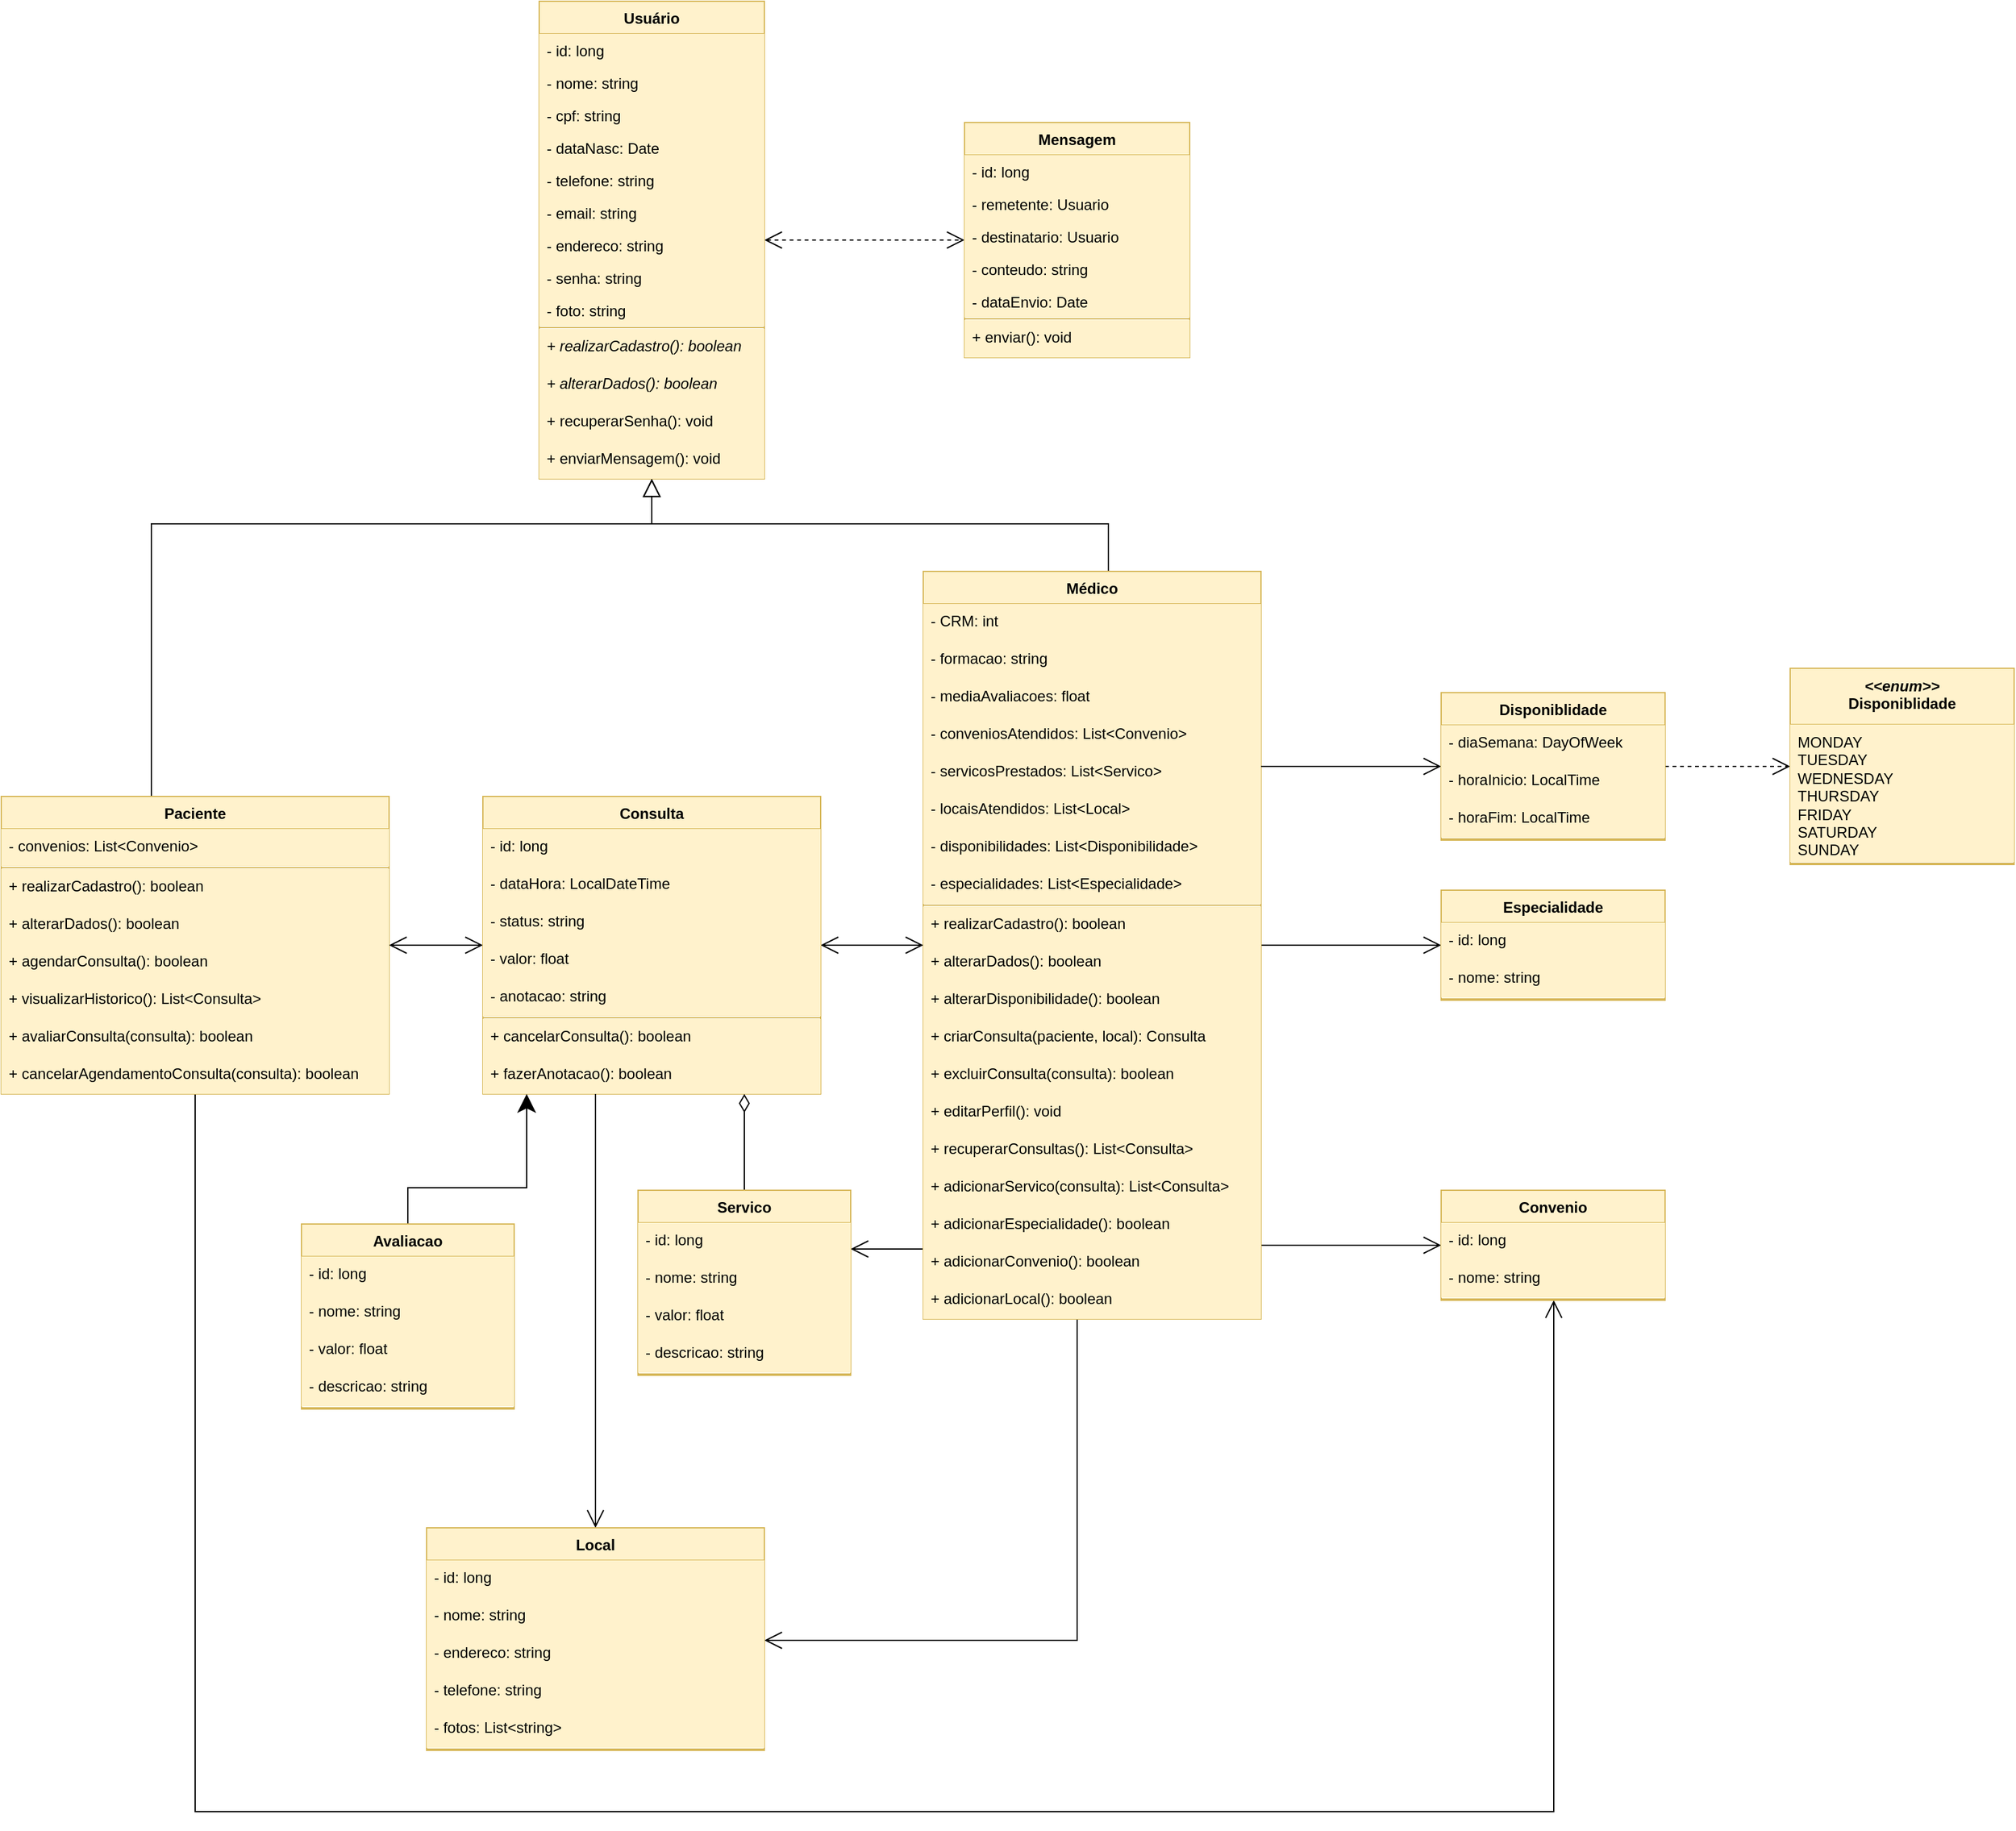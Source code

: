 <mxfile version="24.7.5">
  <diagram id="C5RBs43oDa-KdzZeNtuy" name="Page-1">
    <mxGraphModel dx="2542" dy="1029" grid="1" gridSize="10" guides="1" tooltips="1" connect="1" arrows="1" fold="1" page="1" pageScale="1" pageWidth="827" pageHeight="1169" math="0" shadow="0">
      <root>
        <mxCell id="WIyWlLk6GJQsqaUBKTNV-0" />
        <mxCell id="WIyWlLk6GJQsqaUBKTNV-1" parent="WIyWlLk6GJQsqaUBKTNV-0" />
        <mxCell id="KkK8MuhHhhQ5Xx8gjNi_-79" style="edgeStyle=orthogonalEdgeStyle;rounded=0;orthogonalLoop=1;jettySize=auto;html=1;dashed=1;endArrow=open;endFill=0;startArrow=open;startFill=0;endSize=12;startSize=12;" parent="WIyWlLk6GJQsqaUBKTNV-1" source="KkK8MuhHhhQ5Xx8gjNi_-40" target="KkK8MuhHhhQ5Xx8gjNi_-64" edge="1">
          <mxGeometry relative="1" as="geometry" />
        </mxCell>
        <mxCell id="KkK8MuhHhhQ5Xx8gjNi_-40" value="Usuário" style="swimlane;fontStyle=1;align=center;verticalAlign=top;childLayout=stackLayout;horizontal=1;startSize=26;horizontalStack=0;resizeParent=1;resizeParentMax=0;resizeLast=0;collapsible=1;marginBottom=0;whiteSpace=wrap;html=1;fillColor=#fff2cc;strokeColor=#d6b656;" parent="WIyWlLk6GJQsqaUBKTNV-1" vertex="1">
          <mxGeometry x="250" y="32" width="180" height="382" as="geometry" />
        </mxCell>
        <mxCell id="KkK8MuhHhhQ5Xx8gjNi_-55" value="- id: long" style="text;strokeColor=none;fillColor=#fff2cc;align=left;verticalAlign=top;spacingLeft=4;spacingRight=4;overflow=hidden;rotatable=0;points=[[0,0.5],[1,0.5]];portConstraint=eastwest;whiteSpace=wrap;html=1;" parent="KkK8MuhHhhQ5Xx8gjNi_-40" vertex="1">
          <mxGeometry y="26" width="180" height="26" as="geometry" />
        </mxCell>
        <mxCell id="KkK8MuhHhhQ5Xx8gjNi_-52" value="- nome: string" style="text;strokeColor=none;fillColor=#fff2cc;align=left;verticalAlign=top;spacingLeft=4;spacingRight=4;overflow=hidden;rotatable=0;points=[[0,0.5],[1,0.5]];portConstraint=eastwest;whiteSpace=wrap;html=1;" parent="KkK8MuhHhhQ5Xx8gjNi_-40" vertex="1">
          <mxGeometry y="52" width="180" height="26" as="geometry" />
        </mxCell>
        <mxCell id="KkK8MuhHhhQ5Xx8gjNi_-56" value="- cpf: string" style="text;strokeColor=none;fillColor=#fff2cc;align=left;verticalAlign=top;spacingLeft=4;spacingRight=4;overflow=hidden;rotatable=0;points=[[0,0.5],[1,0.5]];portConstraint=eastwest;whiteSpace=wrap;html=1;" parent="KkK8MuhHhhQ5Xx8gjNi_-40" vertex="1">
          <mxGeometry y="78" width="180" height="26" as="geometry" />
        </mxCell>
        <mxCell id="KkK8MuhHhhQ5Xx8gjNi_-57" value="- dataNasc: Date" style="text;strokeColor=none;fillColor=#fff2cc;align=left;verticalAlign=top;spacingLeft=4;spacingRight=4;overflow=hidden;rotatable=0;points=[[0,0.5],[1,0.5]];portConstraint=eastwest;whiteSpace=wrap;html=1;" parent="KkK8MuhHhhQ5Xx8gjNi_-40" vertex="1">
          <mxGeometry y="104" width="180" height="26" as="geometry" />
        </mxCell>
        <mxCell id="KkK8MuhHhhQ5Xx8gjNi_-53" value="- telefone: string" style="text;strokeColor=none;fillColor=#fff2cc;align=left;verticalAlign=top;spacingLeft=4;spacingRight=4;overflow=hidden;rotatable=0;points=[[0,0.5],[1,0.5]];portConstraint=eastwest;whiteSpace=wrap;html=1;" parent="KkK8MuhHhhQ5Xx8gjNi_-40" vertex="1">
          <mxGeometry y="130" width="180" height="26" as="geometry" />
        </mxCell>
        <mxCell id="KkK8MuhHhhQ5Xx8gjNi_-58" value="- email: string" style="text;strokeColor=none;fillColor=#fff2cc;align=left;verticalAlign=top;spacingLeft=4;spacingRight=4;overflow=hidden;rotatable=0;points=[[0,0.5],[1,0.5]];portConstraint=eastwest;whiteSpace=wrap;html=1;" parent="KkK8MuhHhhQ5Xx8gjNi_-40" vertex="1">
          <mxGeometry y="156" width="180" height="26" as="geometry" />
        </mxCell>
        <mxCell id="KkK8MuhHhhQ5Xx8gjNi_-59" value="- endereco: string" style="text;strokeColor=none;fillColor=#fff2cc;align=left;verticalAlign=top;spacingLeft=4;spacingRight=4;overflow=hidden;rotatable=0;points=[[0,0.5],[1,0.5]];portConstraint=eastwest;whiteSpace=wrap;html=1;" parent="KkK8MuhHhhQ5Xx8gjNi_-40" vertex="1">
          <mxGeometry y="182" width="180" height="26" as="geometry" />
        </mxCell>
        <mxCell id="KkK8MuhHhhQ5Xx8gjNi_-60" value="- senha: string" style="text;strokeColor=none;fillColor=#fff2cc;align=left;verticalAlign=top;spacingLeft=4;spacingRight=4;overflow=hidden;rotatable=0;points=[[0,0.5],[1,0.5]];portConstraint=eastwest;whiteSpace=wrap;html=1;" parent="KkK8MuhHhhQ5Xx8gjNi_-40" vertex="1">
          <mxGeometry y="208" width="180" height="26" as="geometry" />
        </mxCell>
        <mxCell id="KkK8MuhHhhQ5Xx8gjNi_-54" value="- foto: string" style="text;strokeColor=none;fillColor=#fff2cc;align=left;verticalAlign=top;spacingLeft=4;spacingRight=4;overflow=hidden;rotatable=0;points=[[0,0.5],[1,0.5]];portConstraint=eastwest;whiteSpace=wrap;html=1;" parent="KkK8MuhHhhQ5Xx8gjNi_-40" vertex="1">
          <mxGeometry y="234" width="180" height="26" as="geometry" />
        </mxCell>
        <mxCell id="KkK8MuhHhhQ5Xx8gjNi_-42" value="" style="line;strokeWidth=1;fillColor=#fff2cc;align=left;verticalAlign=middle;spacingTop=-1;spacingLeft=3;spacingRight=3;rotatable=0;labelPosition=right;points=[];portConstraint=eastwest;strokeColor=#d6b656;" parent="KkK8MuhHhhQ5Xx8gjNi_-40" vertex="1">
          <mxGeometry y="260" width="180" height="2" as="geometry" />
        </mxCell>
        <mxCell id="KkK8MuhHhhQ5Xx8gjNi_-43" value="&lt;i&gt;+ realizarCadastro(): boolean&lt;/i&gt;" style="text;strokeColor=none;fillColor=#fff2cc;align=left;verticalAlign=top;spacingLeft=4;spacingRight=4;overflow=hidden;rotatable=0;points=[[0,0.5],[1,0.5]];portConstraint=eastwest;whiteSpace=wrap;html=1;" parent="KkK8MuhHhhQ5Xx8gjNi_-40" vertex="1">
          <mxGeometry y="262" width="180" height="30" as="geometry" />
        </mxCell>
        <mxCell id="KkK8MuhHhhQ5Xx8gjNi_-61" value="+ alterarDados(): boolean" style="text;strokeColor=none;fillColor=#fff2cc;align=left;verticalAlign=top;spacingLeft=4;spacingRight=4;overflow=hidden;rotatable=0;points=[[0,0.5],[1,0.5]];portConstraint=eastwest;whiteSpace=wrap;html=1;fontStyle=2" parent="KkK8MuhHhhQ5Xx8gjNi_-40" vertex="1">
          <mxGeometry y="292" width="180" height="30" as="geometry" />
        </mxCell>
        <mxCell id="KkK8MuhHhhQ5Xx8gjNi_-62" value="+ recuperarSenha(): void" style="text;strokeColor=none;fillColor=#fff2cc;align=left;verticalAlign=top;spacingLeft=4;spacingRight=4;overflow=hidden;rotatable=0;points=[[0,0.5],[1,0.5]];portConstraint=eastwest;whiteSpace=wrap;html=1;" parent="KkK8MuhHhhQ5Xx8gjNi_-40" vertex="1">
          <mxGeometry y="322" width="180" height="30" as="geometry" />
        </mxCell>
        <mxCell id="KkK8MuhHhhQ5Xx8gjNi_-63" value="+ enviarMensagem(): void" style="text;strokeColor=none;fillColor=#fff2cc;align=left;verticalAlign=top;spacingLeft=4;spacingRight=4;overflow=hidden;rotatable=0;points=[[0,0.5],[1,0.5]];portConstraint=eastwest;whiteSpace=wrap;html=1;" parent="KkK8MuhHhhQ5Xx8gjNi_-40" vertex="1">
          <mxGeometry y="352" width="180" height="30" as="geometry" />
        </mxCell>
        <mxCell id="KkK8MuhHhhQ5Xx8gjNi_-64" value="Mensagem" style="swimlane;fontStyle=1;align=center;verticalAlign=top;childLayout=stackLayout;horizontal=1;startSize=26;horizontalStack=0;resizeParent=1;resizeParentMax=0;resizeLast=0;collapsible=1;marginBottom=0;whiteSpace=wrap;html=1;fillColor=#fff2cc;strokeColor=#d6b656;" parent="WIyWlLk6GJQsqaUBKTNV-1" vertex="1">
          <mxGeometry x="590" y="129" width="180" height="188" as="geometry" />
        </mxCell>
        <mxCell id="KkK8MuhHhhQ5Xx8gjNi_-65" value="- id: long" style="text;strokeColor=none;fillColor=#fff2cc;align=left;verticalAlign=top;spacingLeft=4;spacingRight=4;overflow=hidden;rotatable=0;points=[[0,0.5],[1,0.5]];portConstraint=eastwest;whiteSpace=wrap;html=1;" parent="KkK8MuhHhhQ5Xx8gjNi_-64" vertex="1">
          <mxGeometry y="26" width="180" height="26" as="geometry" />
        </mxCell>
        <mxCell id="KkK8MuhHhhQ5Xx8gjNi_-66" value="- remetente: Usuario" style="text;strokeColor=none;fillColor=#fff2cc;align=left;verticalAlign=top;spacingLeft=4;spacingRight=4;overflow=hidden;rotatable=0;points=[[0,0.5],[1,0.5]];portConstraint=eastwest;whiteSpace=wrap;html=1;" parent="KkK8MuhHhhQ5Xx8gjNi_-64" vertex="1">
          <mxGeometry y="52" width="180" height="26" as="geometry" />
        </mxCell>
        <mxCell id="KkK8MuhHhhQ5Xx8gjNi_-67" value="- destinatario: Usuario" style="text;strokeColor=none;fillColor=#fff2cc;align=left;verticalAlign=top;spacingLeft=4;spacingRight=4;overflow=hidden;rotatable=0;points=[[0,0.5],[1,0.5]];portConstraint=eastwest;whiteSpace=wrap;html=1;" parent="KkK8MuhHhhQ5Xx8gjNi_-64" vertex="1">
          <mxGeometry y="78" width="180" height="26" as="geometry" />
        </mxCell>
        <mxCell id="KkK8MuhHhhQ5Xx8gjNi_-68" value="- conteudo: string" style="text;strokeColor=none;fillColor=#fff2cc;align=left;verticalAlign=top;spacingLeft=4;spacingRight=4;overflow=hidden;rotatable=0;points=[[0,0.5],[1,0.5]];portConstraint=eastwest;whiteSpace=wrap;html=1;" parent="KkK8MuhHhhQ5Xx8gjNi_-64" vertex="1">
          <mxGeometry y="104" width="180" height="26" as="geometry" />
        </mxCell>
        <mxCell id="KkK8MuhHhhQ5Xx8gjNi_-69" value="- dataEnvio: Date" style="text;strokeColor=none;fillColor=#fff2cc;align=left;verticalAlign=top;spacingLeft=4;spacingRight=4;overflow=hidden;rotatable=0;points=[[0,0.5],[1,0.5]];portConstraint=eastwest;whiteSpace=wrap;html=1;" parent="KkK8MuhHhhQ5Xx8gjNi_-64" vertex="1">
          <mxGeometry y="130" width="180" height="26" as="geometry" />
        </mxCell>
        <mxCell id="KkK8MuhHhhQ5Xx8gjNi_-74" value="" style="line;strokeWidth=1;fillColor=#fff2cc;align=left;verticalAlign=middle;spacingTop=-1;spacingLeft=3;spacingRight=3;rotatable=0;labelPosition=right;points=[];portConstraint=eastwest;strokeColor=#d6b656;" parent="KkK8MuhHhhQ5Xx8gjNi_-64" vertex="1">
          <mxGeometry y="156" width="180" height="2" as="geometry" />
        </mxCell>
        <mxCell id="KkK8MuhHhhQ5Xx8gjNi_-78" value="+ enviar(): void" style="text;strokeColor=none;fillColor=#fff2cc;align=left;verticalAlign=top;spacingLeft=4;spacingRight=4;overflow=hidden;rotatable=0;points=[[0,0.5],[1,0.5]];portConstraint=eastwest;whiteSpace=wrap;html=1;" parent="KkK8MuhHhhQ5Xx8gjNi_-64" vertex="1">
          <mxGeometry y="158" width="180" height="30" as="geometry" />
        </mxCell>
        <mxCell id="KkK8MuhHhhQ5Xx8gjNi_-118" style="edgeStyle=orthogonalEdgeStyle;rounded=0;orthogonalLoop=1;jettySize=auto;html=1;endArrow=block;endFill=0;endSize=12;startSize=12;" parent="WIyWlLk6GJQsqaUBKTNV-1" source="KkK8MuhHhhQ5Xx8gjNi_-80" target="KkK8MuhHhhQ5Xx8gjNi_-40" edge="1">
          <mxGeometry relative="1" as="geometry">
            <Array as="points">
              <mxPoint x="705" y="450" />
              <mxPoint x="340" y="450" />
            </Array>
          </mxGeometry>
        </mxCell>
        <mxCell id="9CD70JKcliZ-psmkXSMz-24" style="edgeStyle=orthogonalEdgeStyle;rounded=0;orthogonalLoop=1;jettySize=auto;html=1;endArrow=open;endFill=0;endSize=12;startSize=12;" edge="1" parent="WIyWlLk6GJQsqaUBKTNV-1" source="KkK8MuhHhhQ5Xx8gjNi_-80" target="9CD70JKcliZ-psmkXSMz-11">
          <mxGeometry relative="1" as="geometry">
            <Array as="points">
              <mxPoint x="680" y="1343" />
            </Array>
          </mxGeometry>
        </mxCell>
        <mxCell id="9CD70JKcliZ-psmkXSMz-33" style="edgeStyle=orthogonalEdgeStyle;rounded=0;orthogonalLoop=1;jettySize=auto;html=1;endArrow=open;endFill=0;endSize=12;startSize=12;" edge="1" parent="WIyWlLk6GJQsqaUBKTNV-1" source="KkK8MuhHhhQ5Xx8gjNi_-80" target="9CD70JKcliZ-psmkXSMz-25">
          <mxGeometry relative="1" as="geometry">
            <Array as="points">
              <mxPoint x="520" y="1030" />
              <mxPoint x="520" y="1030" />
            </Array>
          </mxGeometry>
        </mxCell>
        <mxCell id="9CD70JKcliZ-psmkXSMz-64" style="edgeStyle=orthogonalEdgeStyle;rounded=0;orthogonalLoop=1;jettySize=auto;html=1;endArrow=open;endFill=0;endSize=12;startSize=12;" edge="1" parent="WIyWlLk6GJQsqaUBKTNV-1" source="KkK8MuhHhhQ5Xx8gjNi_-80" target="9CD70JKcliZ-psmkXSMz-59">
          <mxGeometry relative="1" as="geometry" />
        </mxCell>
        <mxCell id="9CD70JKcliZ-psmkXSMz-70" style="edgeStyle=orthogonalEdgeStyle;rounded=0;orthogonalLoop=1;jettySize=auto;html=1;endArrow=open;endFill=0;endSize=12;startSize=12;" edge="1" parent="WIyWlLk6GJQsqaUBKTNV-1" source="KkK8MuhHhhQ5Xx8gjNi_-80" target="9CD70JKcliZ-psmkXSMz-65">
          <mxGeometry relative="1" as="geometry">
            <Array as="points">
              <mxPoint x="860" y="1027" />
              <mxPoint x="860" y="1027" />
            </Array>
          </mxGeometry>
        </mxCell>
        <mxCell id="KkK8MuhHhhQ5Xx8gjNi_-80" value="Médico" style="swimlane;fontStyle=1;align=center;verticalAlign=top;childLayout=stackLayout;horizontal=1;startSize=26;horizontalStack=0;resizeParent=1;resizeParentMax=0;resizeLast=0;collapsible=1;marginBottom=0;whiteSpace=wrap;html=1;fillColor=#fff2cc;strokeColor=#d6b656;" parent="WIyWlLk6GJQsqaUBKTNV-1" vertex="1">
          <mxGeometry x="557" y="488" width="270" height="598" as="geometry" />
        </mxCell>
        <mxCell id="KkK8MuhHhhQ5Xx8gjNi_-81" value="- CRM&lt;span style=&quot;background-color: initial;&quot;&gt;: int&lt;/span&gt;" style="text;strokeColor=none;fillColor=#fff2cc;align=left;verticalAlign=top;spacingLeft=4;spacingRight=4;overflow=hidden;rotatable=0;points=[[0,0.5],[1,0.5]];portConstraint=eastwest;whiteSpace=wrap;html=1;" parent="KkK8MuhHhhQ5Xx8gjNi_-80" vertex="1">
          <mxGeometry y="26" width="270" height="30" as="geometry" />
        </mxCell>
        <mxCell id="KkK8MuhHhhQ5Xx8gjNi_-82" value="- formacao: string" style="text;strokeColor=none;fillColor=#fff2cc;align=left;verticalAlign=top;spacingLeft=4;spacingRight=4;overflow=hidden;rotatable=0;points=[[0,0.5],[1,0.5]];portConstraint=eastwest;whiteSpace=wrap;html=1;" parent="KkK8MuhHhhQ5Xx8gjNi_-80" vertex="1">
          <mxGeometry y="56" width="270" height="30" as="geometry" />
        </mxCell>
        <mxCell id="KkK8MuhHhhQ5Xx8gjNi_-83" value="- mediaAvaliacoes: float" style="text;strokeColor=none;fillColor=#fff2cc;align=left;verticalAlign=top;spacingLeft=4;spacingRight=4;overflow=hidden;rotatable=0;points=[[0,0.5],[1,0.5]];portConstraint=eastwest;whiteSpace=wrap;html=1;" parent="KkK8MuhHhhQ5Xx8gjNi_-80" vertex="1">
          <mxGeometry y="86" width="270" height="30" as="geometry" />
        </mxCell>
        <mxCell id="9CD70JKcliZ-psmkXSMz-34" value="- conveniosAtendidos: List&amp;lt;Convenio&amp;gt;" style="text;strokeColor=none;fillColor=#fff2cc;align=left;verticalAlign=top;spacingLeft=4;spacingRight=4;overflow=hidden;rotatable=0;points=[[0,0.5],[1,0.5]];portConstraint=eastwest;whiteSpace=wrap;html=1;" vertex="1" parent="KkK8MuhHhhQ5Xx8gjNi_-80">
          <mxGeometry y="116" width="270" height="30" as="geometry" />
        </mxCell>
        <mxCell id="9CD70JKcliZ-psmkXSMz-35" value="- servicosPrestados: List&amp;lt;Servico&amp;gt;" style="text;strokeColor=none;fillColor=#fff2cc;align=left;verticalAlign=top;spacingLeft=4;spacingRight=4;overflow=hidden;rotatable=0;points=[[0,0.5],[1,0.5]];portConstraint=eastwest;whiteSpace=wrap;html=1;" vertex="1" parent="KkK8MuhHhhQ5Xx8gjNi_-80">
          <mxGeometry y="146" width="270" height="30" as="geometry" />
        </mxCell>
        <mxCell id="9CD70JKcliZ-psmkXSMz-36" value="- locaisAtendidos: List&amp;lt;Local&amp;gt;" style="text;strokeColor=none;fillColor=#fff2cc;align=left;verticalAlign=top;spacingLeft=4;spacingRight=4;overflow=hidden;rotatable=0;points=[[0,0.5],[1,0.5]];portConstraint=eastwest;whiteSpace=wrap;html=1;" vertex="1" parent="KkK8MuhHhhQ5Xx8gjNi_-80">
          <mxGeometry y="176" width="270" height="30" as="geometry" />
        </mxCell>
        <mxCell id="9CD70JKcliZ-psmkXSMz-37" value="- disponibilidades: List&amp;lt;Disponibilidade&amp;gt;" style="text;strokeColor=none;fillColor=#fff2cc;align=left;verticalAlign=top;spacingLeft=4;spacingRight=4;overflow=hidden;rotatable=0;points=[[0,0.5],[1,0.5]];portConstraint=eastwest;whiteSpace=wrap;html=1;" vertex="1" parent="KkK8MuhHhhQ5Xx8gjNi_-80">
          <mxGeometry y="206" width="270" height="30" as="geometry" />
        </mxCell>
        <mxCell id="9CD70JKcliZ-psmkXSMz-82" value="- especialidades: List&amp;lt;Especialidade&amp;gt;" style="text;strokeColor=none;fillColor=#fff2cc;align=left;verticalAlign=top;spacingLeft=4;spacingRight=4;overflow=hidden;rotatable=0;points=[[0,0.5],[1,0.5]];portConstraint=eastwest;whiteSpace=wrap;html=1;" vertex="1" parent="KkK8MuhHhhQ5Xx8gjNi_-80">
          <mxGeometry y="236" width="270" height="30" as="geometry" />
        </mxCell>
        <mxCell id="KkK8MuhHhhQ5Xx8gjNi_-90" value="" style="line;strokeWidth=1;fillColor=#fff2cc;align=left;verticalAlign=middle;spacingTop=-1;spacingLeft=3;spacingRight=3;rotatable=0;labelPosition=right;points=[];portConstraint=eastwest;strokeColor=#d6b656;" parent="KkK8MuhHhhQ5Xx8gjNi_-80" vertex="1">
          <mxGeometry y="266" width="270" height="2" as="geometry" />
        </mxCell>
        <mxCell id="KkK8MuhHhhQ5Xx8gjNi_-91" value="+ realizarCadastro(): boolean" style="text;strokeColor=none;fillColor=#fff2cc;align=left;verticalAlign=top;spacingLeft=4;spacingRight=4;overflow=hidden;rotatable=0;points=[[0,0.5],[1,0.5]];portConstraint=eastwest;whiteSpace=wrap;html=1;" parent="KkK8MuhHhhQ5Xx8gjNi_-80" vertex="1">
          <mxGeometry y="268" width="270" height="30" as="geometry" />
        </mxCell>
        <mxCell id="KkK8MuhHhhQ5Xx8gjNi_-92" value="&lt;span style=&quot;font-style: normal;&quot;&gt;+ alterarDados(): boolean&lt;/span&gt;" style="text;strokeColor=none;fillColor=#fff2cc;align=left;verticalAlign=top;spacingLeft=4;spacingRight=4;overflow=hidden;rotatable=0;points=[[0,0.5],[1,0.5]];portConstraint=eastwest;whiteSpace=wrap;html=1;fontStyle=2" parent="KkK8MuhHhhQ5Xx8gjNi_-80" vertex="1">
          <mxGeometry y="298" width="270" height="30" as="geometry" />
        </mxCell>
        <mxCell id="KkK8MuhHhhQ5Xx8gjNi_-93" value="+ alterarDisponibilidade(): boolean" style="text;strokeColor=none;fillColor=#fff2cc;align=left;verticalAlign=top;spacingLeft=4;spacingRight=4;overflow=hidden;rotatable=0;points=[[0,0.5],[1,0.5]];portConstraint=eastwest;whiteSpace=wrap;html=1;" parent="KkK8MuhHhhQ5Xx8gjNi_-80" vertex="1">
          <mxGeometry y="328" width="270" height="30" as="geometry" />
        </mxCell>
        <mxCell id="KkK8MuhHhhQ5Xx8gjNi_-95" value="+ criarConsulta(paciente, local): Consulta" style="text;strokeColor=none;fillColor=#fff2cc;align=left;verticalAlign=top;spacingLeft=4;spacingRight=4;overflow=hidden;rotatable=0;points=[[0,0.5],[1,0.5]];portConstraint=eastwest;whiteSpace=wrap;html=1;" parent="KkK8MuhHhhQ5Xx8gjNi_-80" vertex="1">
          <mxGeometry y="358" width="270" height="30" as="geometry" />
        </mxCell>
        <mxCell id="KkK8MuhHhhQ5Xx8gjNi_-96" value="+ excluirConsulta(consulta): boolean" style="text;strokeColor=none;fillColor=#fff2cc;align=left;verticalAlign=top;spacingLeft=4;spacingRight=4;overflow=hidden;rotatable=0;points=[[0,0.5],[1,0.5]];portConstraint=eastwest;whiteSpace=wrap;html=1;" parent="KkK8MuhHhhQ5Xx8gjNi_-80" vertex="1">
          <mxGeometry y="388" width="270" height="30" as="geometry" />
        </mxCell>
        <mxCell id="KkK8MuhHhhQ5Xx8gjNi_-94" value="+ editarPerfil(): void" style="text;strokeColor=none;fillColor=#fff2cc;align=left;verticalAlign=top;spacingLeft=4;spacingRight=4;overflow=hidden;rotatable=0;points=[[0,0.5],[1,0.5]];portConstraint=eastwest;whiteSpace=wrap;html=1;" parent="KkK8MuhHhhQ5Xx8gjNi_-80" vertex="1">
          <mxGeometry y="418" width="270" height="30" as="geometry" />
        </mxCell>
        <mxCell id="KkK8MuhHhhQ5Xx8gjNi_-97" value="+ recuperarConsultas(): List&amp;lt;Consulta&amp;gt;" style="text;strokeColor=none;fillColor=#fff2cc;align=left;verticalAlign=top;spacingLeft=4;spacingRight=4;overflow=hidden;rotatable=0;points=[[0,0.5],[1,0.5]];portConstraint=eastwest;whiteSpace=wrap;html=1;" parent="KkK8MuhHhhQ5Xx8gjNi_-80" vertex="1">
          <mxGeometry y="448" width="270" height="30" as="geometry" />
        </mxCell>
        <mxCell id="KkK8MuhHhhQ5Xx8gjNi_-98" value="+ adicionarServico(consulta): List&amp;lt;Consulta&amp;gt;" style="text;strokeColor=none;fillColor=#fff2cc;align=left;verticalAlign=top;spacingLeft=4;spacingRight=4;overflow=hidden;rotatable=0;points=[[0,0.5],[1,0.5]];portConstraint=eastwest;whiteSpace=wrap;html=1;" parent="KkK8MuhHhhQ5Xx8gjNi_-80" vertex="1">
          <mxGeometry y="478" width="270" height="30" as="geometry" />
        </mxCell>
        <mxCell id="KkK8MuhHhhQ5Xx8gjNi_-99" value="+ adicionarEspecialidade(): boolean" style="text;strokeColor=none;fillColor=#fff2cc;align=left;verticalAlign=top;spacingLeft=4;spacingRight=4;overflow=hidden;rotatable=0;points=[[0,0.5],[1,0.5]];portConstraint=eastwest;whiteSpace=wrap;html=1;" parent="KkK8MuhHhhQ5Xx8gjNi_-80" vertex="1">
          <mxGeometry y="508" width="270" height="30" as="geometry" />
        </mxCell>
        <mxCell id="KkK8MuhHhhQ5Xx8gjNi_-100" value="+ adicionarConvenio(): boolean" style="text;strokeColor=none;fillColor=#fff2cc;align=left;verticalAlign=top;spacingLeft=4;spacingRight=4;overflow=hidden;rotatable=0;points=[[0,0.5],[1,0.5]];portConstraint=eastwest;whiteSpace=wrap;html=1;" parent="KkK8MuhHhhQ5Xx8gjNi_-80" vertex="1">
          <mxGeometry y="538" width="270" height="30" as="geometry" />
        </mxCell>
        <mxCell id="KkK8MuhHhhQ5Xx8gjNi_-101" value="+ adicionarLocal(): boolean" style="text;strokeColor=none;fillColor=#fff2cc;align=left;verticalAlign=top;spacingLeft=4;spacingRight=4;overflow=hidden;rotatable=0;points=[[0,0.5],[1,0.5]];portConstraint=eastwest;whiteSpace=wrap;html=1;" parent="KkK8MuhHhhQ5Xx8gjNi_-80" vertex="1">
          <mxGeometry y="568" width="270" height="30" as="geometry" />
        </mxCell>
        <mxCell id="KkK8MuhHhhQ5Xx8gjNi_-138" style="edgeStyle=orthogonalEdgeStyle;rounded=0;orthogonalLoop=1;jettySize=auto;html=1;endArrow=block;endFill=0;endSize=12;startSize=12;" parent="WIyWlLk6GJQsqaUBKTNV-1" source="KkK8MuhHhhQ5Xx8gjNi_-119" target="KkK8MuhHhhQ5Xx8gjNi_-40" edge="1">
          <mxGeometry relative="1" as="geometry">
            <Array as="points">
              <mxPoint x="-60" y="450" />
              <mxPoint x="340" y="450" />
            </Array>
          </mxGeometry>
        </mxCell>
        <mxCell id="9CD70JKcliZ-psmkXSMz-71" style="edgeStyle=orthogonalEdgeStyle;rounded=0;orthogonalLoop=1;jettySize=auto;html=1;endArrow=open;endFill=0;endSize=12;startSize=12;" edge="1" parent="WIyWlLk6GJQsqaUBKTNV-1" source="KkK8MuhHhhQ5Xx8gjNi_-119" target="9CD70JKcliZ-psmkXSMz-65">
          <mxGeometry relative="1" as="geometry">
            <Array as="points">
              <mxPoint x="-25" y="1480" />
              <mxPoint x="1061" y="1480" />
            </Array>
          </mxGeometry>
        </mxCell>
        <mxCell id="KkK8MuhHhhQ5Xx8gjNi_-119" value="Paciente" style="swimlane;fontStyle=1;align=center;verticalAlign=top;childLayout=stackLayout;horizontal=1;startSize=26;horizontalStack=0;resizeParent=1;resizeParentMax=0;resizeLast=0;collapsible=1;marginBottom=0;whiteSpace=wrap;html=1;fillColor=#fff2cc;strokeColor=#d6b656;" parent="WIyWlLk6GJQsqaUBKTNV-1" vertex="1">
          <mxGeometry x="-180" y="668" width="310" height="238" as="geometry" />
        </mxCell>
        <mxCell id="9CD70JKcliZ-psmkXSMz-73" value="- convenios: List&amp;lt;Convenio&amp;gt;" style="text;strokeColor=none;fillColor=#fff2cc;align=left;verticalAlign=top;spacingLeft=4;spacingRight=4;overflow=hidden;rotatable=0;points=[[0,0.5],[1,0.5]];portConstraint=eastwest;whiteSpace=wrap;html=1;" vertex="1" parent="KkK8MuhHhhQ5Xx8gjNi_-119">
          <mxGeometry y="26" width="310" height="30" as="geometry" />
        </mxCell>
        <mxCell id="9CD70JKcliZ-psmkXSMz-72" value="" style="line;strokeWidth=1;fillColor=#fff2cc;align=left;verticalAlign=middle;spacingTop=-1;spacingLeft=3;spacingRight=3;rotatable=0;labelPosition=right;points=[];portConstraint=eastwest;strokeColor=#d6b656;" vertex="1" parent="KkK8MuhHhhQ5Xx8gjNi_-119">
          <mxGeometry y="56" width="310" height="2" as="geometry" />
        </mxCell>
        <mxCell id="KkK8MuhHhhQ5Xx8gjNi_-124" value="+ realizarCadastro(): boolean" style="text;strokeColor=none;fillColor=#fff2cc;align=left;verticalAlign=top;spacingLeft=4;spacingRight=4;overflow=hidden;rotatable=0;points=[[0,0.5],[1,0.5]];portConstraint=eastwest;whiteSpace=wrap;html=1;" parent="KkK8MuhHhhQ5Xx8gjNi_-119" vertex="1">
          <mxGeometry y="58" width="310" height="30" as="geometry" />
        </mxCell>
        <mxCell id="KkK8MuhHhhQ5Xx8gjNi_-125" value="&lt;span style=&quot;font-style: normal;&quot;&gt;+ alterarDados(): boolean&lt;/span&gt;" style="text;strokeColor=none;fillColor=#fff2cc;align=left;verticalAlign=top;spacingLeft=4;spacingRight=4;overflow=hidden;rotatable=0;points=[[0,0.5],[1,0.5]];portConstraint=eastwest;whiteSpace=wrap;html=1;fontStyle=2" parent="KkK8MuhHhhQ5Xx8gjNi_-119" vertex="1">
          <mxGeometry y="88" width="310" height="30" as="geometry" />
        </mxCell>
        <mxCell id="KkK8MuhHhhQ5Xx8gjNi_-134" value="+ agendarConsulta(): boolean" style="text;strokeColor=none;fillColor=#fff2cc;align=left;verticalAlign=top;spacingLeft=4;spacingRight=4;overflow=hidden;rotatable=0;points=[[0,0.5],[1,0.5]];portConstraint=eastwest;whiteSpace=wrap;html=1;" parent="KkK8MuhHhhQ5Xx8gjNi_-119" vertex="1">
          <mxGeometry y="118" width="310" height="30" as="geometry" />
        </mxCell>
        <mxCell id="KkK8MuhHhhQ5Xx8gjNi_-135" value="+ visualizarHistorico(): List&amp;lt;Consulta&amp;gt;" style="text;strokeColor=none;fillColor=#fff2cc;align=left;verticalAlign=top;spacingLeft=4;spacingRight=4;overflow=hidden;rotatable=0;points=[[0,0.5],[1,0.5]];portConstraint=eastwest;whiteSpace=wrap;html=1;" parent="KkK8MuhHhhQ5Xx8gjNi_-119" vertex="1">
          <mxGeometry y="148" width="310" height="30" as="geometry" />
        </mxCell>
        <mxCell id="KkK8MuhHhhQ5Xx8gjNi_-136" value="+ avaliarConsulta(consulta): boolean" style="text;strokeColor=none;fillColor=#fff2cc;align=left;verticalAlign=top;spacingLeft=4;spacingRight=4;overflow=hidden;rotatable=0;points=[[0,0.5],[1,0.5]];portConstraint=eastwest;whiteSpace=wrap;html=1;" parent="KkK8MuhHhhQ5Xx8gjNi_-119" vertex="1">
          <mxGeometry y="178" width="310" height="30" as="geometry" />
        </mxCell>
        <mxCell id="KkK8MuhHhhQ5Xx8gjNi_-137" value="+ cancelarAgendamentoConsulta(consulta): boolean" style="text;strokeColor=none;fillColor=#fff2cc;align=left;verticalAlign=top;spacingLeft=4;spacingRight=4;overflow=hidden;rotatable=0;points=[[0,0.5],[1,0.5]];portConstraint=eastwest;whiteSpace=wrap;html=1;" parent="KkK8MuhHhhQ5Xx8gjNi_-119" vertex="1">
          <mxGeometry y="208" width="310" height="30" as="geometry" />
        </mxCell>
        <mxCell id="9CD70JKcliZ-psmkXSMz-9" style="edgeStyle=orthogonalEdgeStyle;rounded=0;orthogonalLoop=1;jettySize=auto;html=1;startArrow=open;startFill=0;endArrow=open;endFill=0;endSize=12;startSize=12;" edge="1" parent="WIyWlLk6GJQsqaUBKTNV-1" source="KkK8MuhHhhQ5Xx8gjNi_-139" target="KkK8MuhHhhQ5Xx8gjNi_-119">
          <mxGeometry relative="1" as="geometry" />
        </mxCell>
        <mxCell id="9CD70JKcliZ-psmkXSMz-10" style="edgeStyle=orthogonalEdgeStyle;rounded=0;orthogonalLoop=1;jettySize=auto;html=1;startArrow=open;startFill=0;endArrow=open;endFill=0;endSize=12;startSize=12;" edge="1" parent="WIyWlLk6GJQsqaUBKTNV-1" source="KkK8MuhHhhQ5Xx8gjNi_-139" target="KkK8MuhHhhQ5Xx8gjNi_-80">
          <mxGeometry relative="1" as="geometry" />
        </mxCell>
        <mxCell id="KkK8MuhHhhQ5Xx8gjNi_-139" value="Consulta" style="swimlane;fontStyle=1;align=center;verticalAlign=top;childLayout=stackLayout;horizontal=1;startSize=26;horizontalStack=0;resizeParent=1;resizeParentMax=0;resizeLast=0;collapsible=1;marginBottom=0;whiteSpace=wrap;html=1;fillColor=#fff2cc;strokeColor=#d6b656;" parent="WIyWlLk6GJQsqaUBKTNV-1" vertex="1">
          <mxGeometry x="205" y="668" width="270" height="238" as="geometry" />
        </mxCell>
        <mxCell id="KkK8MuhHhhQ5Xx8gjNi_-140" value="- id: long" style="text;strokeColor=none;fillColor=#fff2cc;align=left;verticalAlign=top;spacingLeft=4;spacingRight=4;overflow=hidden;rotatable=0;points=[[0,0.5],[1,0.5]];portConstraint=eastwest;whiteSpace=wrap;html=1;" parent="KkK8MuhHhhQ5Xx8gjNi_-139" vertex="1">
          <mxGeometry y="26" width="270" height="30" as="geometry" />
        </mxCell>
        <mxCell id="KkK8MuhHhhQ5Xx8gjNi_-141" value="- dataHora: LocalDateTime" style="text;strokeColor=none;fillColor=#fff2cc;align=left;verticalAlign=top;spacingLeft=4;spacingRight=4;overflow=hidden;rotatable=0;points=[[0,0.5],[1,0.5]];portConstraint=eastwest;whiteSpace=wrap;html=1;" parent="KkK8MuhHhhQ5Xx8gjNi_-139" vertex="1">
          <mxGeometry y="56" width="270" height="30" as="geometry" />
        </mxCell>
        <mxCell id="9CD70JKcliZ-psmkXSMz-1" value="- status: string" style="text;strokeColor=none;fillColor=#fff2cc;align=left;verticalAlign=top;spacingLeft=4;spacingRight=4;overflow=hidden;rotatable=0;points=[[0,0.5],[1,0.5]];portConstraint=eastwest;whiteSpace=wrap;html=1;" vertex="1" parent="KkK8MuhHhhQ5Xx8gjNi_-139">
          <mxGeometry y="86" width="270" height="30" as="geometry" />
        </mxCell>
        <mxCell id="9CD70JKcliZ-psmkXSMz-3" value="- valor: float" style="text;strokeColor=none;fillColor=#fff2cc;align=left;verticalAlign=top;spacingLeft=4;spacingRight=4;overflow=hidden;rotatable=0;points=[[0,0.5],[1,0.5]];portConstraint=eastwest;whiteSpace=wrap;html=1;" vertex="1" parent="KkK8MuhHhhQ5Xx8gjNi_-139">
          <mxGeometry y="116" width="270" height="30" as="geometry" />
        </mxCell>
        <mxCell id="9CD70JKcliZ-psmkXSMz-22" value="- anotacao: string" style="text;strokeColor=none;fillColor=#fff2cc;align=left;verticalAlign=top;spacingLeft=4;spacingRight=4;overflow=hidden;rotatable=0;points=[[0,0.5],[1,0.5]];portConstraint=eastwest;whiteSpace=wrap;html=1;" vertex="1" parent="KkK8MuhHhhQ5Xx8gjNi_-139">
          <mxGeometry y="146" width="270" height="30" as="geometry" />
        </mxCell>
        <mxCell id="KkK8MuhHhhQ5Xx8gjNi_-143" value="" style="line;strokeWidth=1;fillColor=#fff2cc;align=left;verticalAlign=middle;spacingTop=-1;spacingLeft=3;spacingRight=3;rotatable=0;labelPosition=right;points=[];portConstraint=eastwest;strokeColor=#d6b656;" parent="KkK8MuhHhhQ5Xx8gjNi_-139" vertex="1">
          <mxGeometry y="176" width="270" height="2" as="geometry" />
        </mxCell>
        <mxCell id="KkK8MuhHhhQ5Xx8gjNi_-154" value="+ cancelarConsulta(): boolean" style="text;strokeColor=none;fillColor=#fff2cc;align=left;verticalAlign=top;spacingLeft=4;spacingRight=4;overflow=hidden;rotatable=0;points=[[0,0.5],[1,0.5]];portConstraint=eastwest;whiteSpace=wrap;html=1;" parent="KkK8MuhHhhQ5Xx8gjNi_-139" vertex="1">
          <mxGeometry y="178" width="270" height="30" as="geometry" />
        </mxCell>
        <mxCell id="9CD70JKcliZ-psmkXSMz-8" value="+ fazerAnotacao(): boolean" style="text;strokeColor=none;fillColor=#fff2cc;align=left;verticalAlign=top;spacingLeft=4;spacingRight=4;overflow=hidden;rotatable=0;points=[[0,0.5],[1,0.5]];portConstraint=eastwest;whiteSpace=wrap;html=1;" vertex="1" parent="KkK8MuhHhhQ5Xx8gjNi_-139">
          <mxGeometry y="208" width="270" height="30" as="geometry" />
        </mxCell>
        <mxCell id="9CD70JKcliZ-psmkXSMz-23" style="edgeStyle=orthogonalEdgeStyle;rounded=0;orthogonalLoop=1;jettySize=auto;html=1;endArrow=none;endFill=0;startArrow=open;startFill=0;endSize=12;startSize=12;" edge="1" parent="WIyWlLk6GJQsqaUBKTNV-1" source="9CD70JKcliZ-psmkXSMz-11" target="KkK8MuhHhhQ5Xx8gjNi_-139">
          <mxGeometry relative="1" as="geometry">
            <Array as="points">
              <mxPoint x="295" y="1010" />
              <mxPoint x="295" y="1010" />
            </Array>
          </mxGeometry>
        </mxCell>
        <mxCell id="9CD70JKcliZ-psmkXSMz-11" value="Local" style="swimlane;fontStyle=1;align=center;verticalAlign=top;childLayout=stackLayout;horizontal=1;startSize=26;horizontalStack=0;resizeParent=1;resizeParentMax=0;resizeLast=0;collapsible=1;marginBottom=0;whiteSpace=wrap;html=1;fillColor=#fff2cc;strokeColor=#d6b656;" vertex="1" parent="WIyWlLk6GJQsqaUBKTNV-1">
          <mxGeometry x="160" y="1253" width="270" height="178" as="geometry" />
        </mxCell>
        <mxCell id="9CD70JKcliZ-psmkXSMz-12" value="- id: long" style="text;strokeColor=none;fillColor=#fff2cc;align=left;verticalAlign=top;spacingLeft=4;spacingRight=4;overflow=hidden;rotatable=0;points=[[0,0.5],[1,0.5]];portConstraint=eastwest;whiteSpace=wrap;html=1;" vertex="1" parent="9CD70JKcliZ-psmkXSMz-11">
          <mxGeometry y="26" width="270" height="30" as="geometry" />
        </mxCell>
        <mxCell id="9CD70JKcliZ-psmkXSMz-13" value="- nome: string" style="text;strokeColor=none;fillColor=#fff2cc;align=left;verticalAlign=top;spacingLeft=4;spacingRight=4;overflow=hidden;rotatable=0;points=[[0,0.5],[1,0.5]];portConstraint=eastwest;whiteSpace=wrap;html=1;" vertex="1" parent="9CD70JKcliZ-psmkXSMz-11">
          <mxGeometry y="56" width="270" height="30" as="geometry" />
        </mxCell>
        <mxCell id="9CD70JKcliZ-psmkXSMz-15" value="- endereco: string" style="text;strokeColor=none;fillColor=#fff2cc;align=left;verticalAlign=top;spacingLeft=4;spacingRight=4;overflow=hidden;rotatable=0;points=[[0,0.5],[1,0.5]];portConstraint=eastwest;whiteSpace=wrap;html=1;" vertex="1" parent="9CD70JKcliZ-psmkXSMz-11">
          <mxGeometry y="86" width="270" height="30" as="geometry" />
        </mxCell>
        <mxCell id="9CD70JKcliZ-psmkXSMz-16" value="- telefone: string" style="text;strokeColor=none;fillColor=#fff2cc;align=left;verticalAlign=top;spacingLeft=4;spacingRight=4;overflow=hidden;rotatable=0;points=[[0,0.5],[1,0.5]];portConstraint=eastwest;whiteSpace=wrap;html=1;" vertex="1" parent="9CD70JKcliZ-psmkXSMz-11">
          <mxGeometry y="116" width="270" height="30" as="geometry" />
        </mxCell>
        <mxCell id="9CD70JKcliZ-psmkXSMz-17" value="- fotos: List&amp;lt;string&amp;gt;" style="text;strokeColor=none;fillColor=#fff2cc;align=left;verticalAlign=top;spacingLeft=4;spacingRight=4;overflow=hidden;rotatable=0;points=[[0,0.5],[1,0.5]];portConstraint=eastwest;whiteSpace=wrap;html=1;" vertex="1" parent="9CD70JKcliZ-psmkXSMz-11">
          <mxGeometry y="146" width="270" height="30" as="geometry" />
        </mxCell>
        <mxCell id="9CD70JKcliZ-psmkXSMz-19" value="" style="line;strokeWidth=1;fillColor=#fff2cc;align=left;verticalAlign=middle;spacingTop=-1;spacingLeft=3;spacingRight=3;rotatable=0;labelPosition=right;points=[];portConstraint=eastwest;strokeColor=#d6b656;" vertex="1" parent="9CD70JKcliZ-psmkXSMz-11">
          <mxGeometry y="176" width="270" height="2" as="geometry" />
        </mxCell>
        <mxCell id="9CD70JKcliZ-psmkXSMz-32" style="edgeStyle=orthogonalEdgeStyle;rounded=0;orthogonalLoop=1;jettySize=auto;html=1;endArrow=diamondThin;endFill=0;endSize=12;startSize=12;" edge="1" parent="WIyWlLk6GJQsqaUBKTNV-1" source="9CD70JKcliZ-psmkXSMz-25" target="KkK8MuhHhhQ5Xx8gjNi_-139">
          <mxGeometry relative="1" as="geometry">
            <Array as="points">
              <mxPoint x="420" y="1043" />
              <mxPoint x="420" y="1043" />
            </Array>
          </mxGeometry>
        </mxCell>
        <mxCell id="9CD70JKcliZ-psmkXSMz-25" value="Servico" style="swimlane;fontStyle=1;align=center;verticalAlign=top;childLayout=stackLayout;horizontal=1;startSize=26;horizontalStack=0;resizeParent=1;resizeParentMax=0;resizeLast=0;collapsible=1;marginBottom=0;whiteSpace=wrap;html=1;fillColor=#fff2cc;strokeColor=#d6b656;" vertex="1" parent="WIyWlLk6GJQsqaUBKTNV-1">
          <mxGeometry x="329" y="983" width="170" height="148" as="geometry" />
        </mxCell>
        <mxCell id="9CD70JKcliZ-psmkXSMz-26" value="- id: long" style="text;strokeColor=none;fillColor=#fff2cc;align=left;verticalAlign=top;spacingLeft=4;spacingRight=4;overflow=hidden;rotatable=0;points=[[0,0.5],[1,0.5]];portConstraint=eastwest;whiteSpace=wrap;html=1;" vertex="1" parent="9CD70JKcliZ-psmkXSMz-25">
          <mxGeometry y="26" width="170" height="30" as="geometry" />
        </mxCell>
        <mxCell id="9CD70JKcliZ-psmkXSMz-27" value="- nome: string" style="text;strokeColor=none;fillColor=#fff2cc;align=left;verticalAlign=top;spacingLeft=4;spacingRight=4;overflow=hidden;rotatable=0;points=[[0,0.5],[1,0.5]];portConstraint=eastwest;whiteSpace=wrap;html=1;" vertex="1" parent="9CD70JKcliZ-psmkXSMz-25">
          <mxGeometry y="56" width="170" height="30" as="geometry" />
        </mxCell>
        <mxCell id="9CD70JKcliZ-psmkXSMz-28" value="- valor: float" style="text;strokeColor=none;fillColor=#fff2cc;align=left;verticalAlign=top;spacingLeft=4;spacingRight=4;overflow=hidden;rotatable=0;points=[[0,0.5],[1,0.5]];portConstraint=eastwest;whiteSpace=wrap;html=1;" vertex="1" parent="9CD70JKcliZ-psmkXSMz-25">
          <mxGeometry y="86" width="170" height="30" as="geometry" />
        </mxCell>
        <mxCell id="9CD70JKcliZ-psmkXSMz-29" value="- descricao: string" style="text;strokeColor=none;fillColor=#fff2cc;align=left;verticalAlign=top;spacingLeft=4;spacingRight=4;overflow=hidden;rotatable=0;points=[[0,0.5],[1,0.5]];portConstraint=eastwest;whiteSpace=wrap;html=1;" vertex="1" parent="9CD70JKcliZ-psmkXSMz-25">
          <mxGeometry y="116" width="170" height="30" as="geometry" />
        </mxCell>
        <mxCell id="9CD70JKcliZ-psmkXSMz-31" value="" style="line;strokeWidth=1;fillColor=#fff2cc;align=left;verticalAlign=middle;spacingTop=-1;spacingLeft=3;spacingRight=3;rotatable=0;labelPosition=right;points=[];portConstraint=eastwest;strokeColor=#d6b656;" vertex="1" parent="9CD70JKcliZ-psmkXSMz-25">
          <mxGeometry y="146" width="170" height="2" as="geometry" />
        </mxCell>
        <mxCell id="9CD70JKcliZ-psmkXSMz-58" style="edgeStyle=orthogonalEdgeStyle;rounded=0;orthogonalLoop=1;jettySize=auto;html=1;startArrow=open;startFill=0;endArrow=none;endFill=0;endSize=12;startSize=12;" edge="1" parent="WIyWlLk6GJQsqaUBKTNV-1" source="9CD70JKcliZ-psmkXSMz-38" target="KkK8MuhHhhQ5Xx8gjNi_-80">
          <mxGeometry relative="1" as="geometry">
            <Array as="points">
              <mxPoint x="860" y="644" />
              <mxPoint x="860" y="644" />
            </Array>
          </mxGeometry>
        </mxCell>
        <mxCell id="9CD70JKcliZ-psmkXSMz-88" style="edgeStyle=orthogonalEdgeStyle;rounded=0;orthogonalLoop=1;jettySize=auto;html=1;endArrow=open;endFill=0;dashed=1;endSize=12;startSize=12;" edge="1" parent="WIyWlLk6GJQsqaUBKTNV-1" source="9CD70JKcliZ-psmkXSMz-38" target="9CD70JKcliZ-psmkXSMz-83">
          <mxGeometry relative="1" as="geometry" />
        </mxCell>
        <mxCell id="9CD70JKcliZ-psmkXSMz-38" value="Disponiblidade" style="swimlane;fontStyle=1;align=center;verticalAlign=top;childLayout=stackLayout;horizontal=1;startSize=26;horizontalStack=0;resizeParent=1;resizeParentMax=0;resizeLast=0;collapsible=1;marginBottom=0;whiteSpace=wrap;html=1;fillColor=#fff2cc;strokeColor=#d6b656;" vertex="1" parent="WIyWlLk6GJQsqaUBKTNV-1">
          <mxGeometry x="971" y="585" width="179" height="118" as="geometry" />
        </mxCell>
        <mxCell id="9CD70JKcliZ-psmkXSMz-39" value="- diaSemana&lt;span style=&quot;background-color: initial;&quot;&gt;: DayOfWeek&lt;/span&gt;" style="text;strokeColor=none;fillColor=#fff2cc;align=left;verticalAlign=top;spacingLeft=4;spacingRight=4;overflow=hidden;rotatable=0;points=[[0,0.5],[1,0.5]];portConstraint=eastwest;whiteSpace=wrap;html=1;" vertex="1" parent="9CD70JKcliZ-psmkXSMz-38">
          <mxGeometry y="26" width="179" height="30" as="geometry" />
        </mxCell>
        <mxCell id="9CD70JKcliZ-psmkXSMz-40" value="- horaInicio: LocalTime" style="text;strokeColor=none;fillColor=#fff2cc;align=left;verticalAlign=top;spacingLeft=4;spacingRight=4;overflow=hidden;rotatable=0;points=[[0,0.5],[1,0.5]];portConstraint=eastwest;whiteSpace=wrap;html=1;" vertex="1" parent="9CD70JKcliZ-psmkXSMz-38">
          <mxGeometry y="56" width="179" height="30" as="geometry" />
        </mxCell>
        <mxCell id="9CD70JKcliZ-psmkXSMz-41" value="- horaFim: LocalTime" style="text;strokeColor=none;fillColor=#fff2cc;align=left;verticalAlign=top;spacingLeft=4;spacingRight=4;overflow=hidden;rotatable=0;points=[[0,0.5],[1,0.5]];portConstraint=eastwest;whiteSpace=wrap;html=1;" vertex="1" parent="9CD70JKcliZ-psmkXSMz-38">
          <mxGeometry y="86" width="179" height="30" as="geometry" />
        </mxCell>
        <mxCell id="9CD70JKcliZ-psmkXSMz-46" value="" style="line;strokeWidth=1;fillColor=#fff2cc;align=left;verticalAlign=middle;spacingTop=-1;spacingLeft=3;spacingRight=3;rotatable=0;labelPosition=right;points=[];portConstraint=eastwest;strokeColor=#d6b656;" vertex="1" parent="9CD70JKcliZ-psmkXSMz-38">
          <mxGeometry y="116" width="179" height="2" as="geometry" />
        </mxCell>
        <mxCell id="9CD70JKcliZ-psmkXSMz-59" value="Especialidade" style="swimlane;fontStyle=1;align=center;verticalAlign=top;childLayout=stackLayout;horizontal=1;startSize=26;horizontalStack=0;resizeParent=1;resizeParentMax=0;resizeLast=0;collapsible=1;marginBottom=0;whiteSpace=wrap;html=1;fillColor=#fff2cc;strokeColor=#d6b656;" vertex="1" parent="WIyWlLk6GJQsqaUBKTNV-1">
          <mxGeometry x="971" y="743" width="179" height="88" as="geometry" />
        </mxCell>
        <mxCell id="9CD70JKcliZ-psmkXSMz-60" value="- id: long" style="text;strokeColor=none;fillColor=#fff2cc;align=left;verticalAlign=top;spacingLeft=4;spacingRight=4;overflow=hidden;rotatable=0;points=[[0,0.5],[1,0.5]];portConstraint=eastwest;whiteSpace=wrap;html=1;" vertex="1" parent="9CD70JKcliZ-psmkXSMz-59">
          <mxGeometry y="26" width="179" height="30" as="geometry" />
        </mxCell>
        <mxCell id="9CD70JKcliZ-psmkXSMz-61" value="- nome: string" style="text;strokeColor=none;fillColor=#fff2cc;align=left;verticalAlign=top;spacingLeft=4;spacingRight=4;overflow=hidden;rotatable=0;points=[[0,0.5],[1,0.5]];portConstraint=eastwest;whiteSpace=wrap;html=1;" vertex="1" parent="9CD70JKcliZ-psmkXSMz-59">
          <mxGeometry y="56" width="179" height="30" as="geometry" />
        </mxCell>
        <mxCell id="9CD70JKcliZ-psmkXSMz-63" value="" style="line;strokeWidth=1;fillColor=#fff2cc;align=left;verticalAlign=middle;spacingTop=-1;spacingLeft=3;spacingRight=3;rotatable=0;labelPosition=right;points=[];portConstraint=eastwest;strokeColor=#d6b656;" vertex="1" parent="9CD70JKcliZ-psmkXSMz-59">
          <mxGeometry y="86" width="179" height="2" as="geometry" />
        </mxCell>
        <mxCell id="9CD70JKcliZ-psmkXSMz-65" value="Convenio" style="swimlane;fontStyle=1;align=center;verticalAlign=top;childLayout=stackLayout;horizontal=1;startSize=26;horizontalStack=0;resizeParent=1;resizeParentMax=0;resizeLast=0;collapsible=1;marginBottom=0;whiteSpace=wrap;html=1;fillColor=#fff2cc;strokeColor=#d6b656;" vertex="1" parent="WIyWlLk6GJQsqaUBKTNV-1">
          <mxGeometry x="971" y="983" width="179" height="88" as="geometry" />
        </mxCell>
        <mxCell id="9CD70JKcliZ-psmkXSMz-66" value="- id: long" style="text;strokeColor=none;fillColor=#fff2cc;align=left;verticalAlign=top;spacingLeft=4;spacingRight=4;overflow=hidden;rotatable=0;points=[[0,0.5],[1,0.5]];portConstraint=eastwest;whiteSpace=wrap;html=1;" vertex="1" parent="9CD70JKcliZ-psmkXSMz-65">
          <mxGeometry y="26" width="179" height="30" as="geometry" />
        </mxCell>
        <mxCell id="9CD70JKcliZ-psmkXSMz-67" value="- nome: string" style="text;strokeColor=none;fillColor=#fff2cc;align=left;verticalAlign=top;spacingLeft=4;spacingRight=4;overflow=hidden;rotatable=0;points=[[0,0.5],[1,0.5]];portConstraint=eastwest;whiteSpace=wrap;html=1;" vertex="1" parent="9CD70JKcliZ-psmkXSMz-65">
          <mxGeometry y="56" width="179" height="30" as="geometry" />
        </mxCell>
        <mxCell id="9CD70JKcliZ-psmkXSMz-68" value="" style="line;strokeWidth=1;fillColor=#fff2cc;align=left;verticalAlign=middle;spacingTop=-1;spacingLeft=3;spacingRight=3;rotatable=0;labelPosition=right;points=[];portConstraint=eastwest;strokeColor=#d6b656;" vertex="1" parent="9CD70JKcliZ-psmkXSMz-65">
          <mxGeometry y="86" width="179" height="2" as="geometry" />
        </mxCell>
        <mxCell id="9CD70JKcliZ-psmkXSMz-80" style="edgeStyle=orthogonalEdgeStyle;rounded=0;orthogonalLoop=1;jettySize=auto;html=1;endSize=12;startSize=12;" edge="1" parent="WIyWlLk6GJQsqaUBKTNV-1" source="9CD70JKcliZ-psmkXSMz-74" target="KkK8MuhHhhQ5Xx8gjNi_-139">
          <mxGeometry relative="1" as="geometry">
            <Array as="points">
              <mxPoint x="145" y="981" />
              <mxPoint x="240" y="981" />
            </Array>
          </mxGeometry>
        </mxCell>
        <mxCell id="9CD70JKcliZ-psmkXSMz-74" value="Avaliacao" style="swimlane;fontStyle=1;align=center;verticalAlign=top;childLayout=stackLayout;horizontal=1;startSize=26;horizontalStack=0;resizeParent=1;resizeParentMax=0;resizeLast=0;collapsible=1;marginBottom=0;whiteSpace=wrap;html=1;fillColor=#fff2cc;strokeColor=#d6b656;" vertex="1" parent="WIyWlLk6GJQsqaUBKTNV-1">
          <mxGeometry x="60" y="1010" width="170" height="148" as="geometry" />
        </mxCell>
        <mxCell id="9CD70JKcliZ-psmkXSMz-75" value="- id: long" style="text;strokeColor=none;fillColor=#fff2cc;align=left;verticalAlign=top;spacingLeft=4;spacingRight=4;overflow=hidden;rotatable=0;points=[[0,0.5],[1,0.5]];portConstraint=eastwest;whiteSpace=wrap;html=1;" vertex="1" parent="9CD70JKcliZ-psmkXSMz-74">
          <mxGeometry y="26" width="170" height="30" as="geometry" />
        </mxCell>
        <mxCell id="9CD70JKcliZ-psmkXSMz-76" value="- nome: string" style="text;strokeColor=none;fillColor=#fff2cc;align=left;verticalAlign=top;spacingLeft=4;spacingRight=4;overflow=hidden;rotatable=0;points=[[0,0.5],[1,0.5]];portConstraint=eastwest;whiteSpace=wrap;html=1;" vertex="1" parent="9CD70JKcliZ-psmkXSMz-74">
          <mxGeometry y="56" width="170" height="30" as="geometry" />
        </mxCell>
        <mxCell id="9CD70JKcliZ-psmkXSMz-77" value="- valor: float" style="text;strokeColor=none;fillColor=#fff2cc;align=left;verticalAlign=top;spacingLeft=4;spacingRight=4;overflow=hidden;rotatable=0;points=[[0,0.5],[1,0.5]];portConstraint=eastwest;whiteSpace=wrap;html=1;" vertex="1" parent="9CD70JKcliZ-psmkXSMz-74">
          <mxGeometry y="86" width="170" height="30" as="geometry" />
        </mxCell>
        <mxCell id="9CD70JKcliZ-psmkXSMz-78" value="- descricao: string" style="text;strokeColor=none;fillColor=#fff2cc;align=left;verticalAlign=top;spacingLeft=4;spacingRight=4;overflow=hidden;rotatable=0;points=[[0,0.5],[1,0.5]];portConstraint=eastwest;whiteSpace=wrap;html=1;" vertex="1" parent="9CD70JKcliZ-psmkXSMz-74">
          <mxGeometry y="116" width="170" height="30" as="geometry" />
        </mxCell>
        <mxCell id="9CD70JKcliZ-psmkXSMz-79" value="" style="line;strokeWidth=1;fillColor=#fff2cc;align=left;verticalAlign=middle;spacingTop=-1;spacingLeft=3;spacingRight=3;rotatable=0;labelPosition=right;points=[];portConstraint=eastwest;strokeColor=#d6b656;" vertex="1" parent="9CD70JKcliZ-psmkXSMz-74">
          <mxGeometry y="146" width="170" height="2" as="geometry" />
        </mxCell>
        <mxCell id="9CD70JKcliZ-psmkXSMz-83" value="&lt;div&gt;&lt;i&gt;&amp;lt;&amp;lt;enum&amp;gt;&amp;gt;&lt;/i&gt;&lt;/div&gt;Disponiblidade" style="swimlane;fontStyle=1;align=center;verticalAlign=top;childLayout=stackLayout;horizontal=1;startSize=45;horizontalStack=0;resizeParent=1;resizeParentMax=0;resizeLast=0;collapsible=1;marginBottom=0;whiteSpace=wrap;html=1;fillColor=#fff2cc;strokeColor=#d6b656;" vertex="1" parent="WIyWlLk6GJQsqaUBKTNV-1">
          <mxGeometry x="1250" y="565.5" width="179" height="157" as="geometry" />
        </mxCell>
        <mxCell id="9CD70JKcliZ-psmkXSMz-86" value="MONDAY&lt;div&gt;TUESDAY&lt;/div&gt;&lt;div&gt;WEDNESDAY&lt;/div&gt;&lt;div&gt;THURSDAY&lt;/div&gt;&lt;div&gt;FRIDAY&lt;/div&gt;&lt;div&gt;SATURDAY&lt;/div&gt;&lt;div&gt;SUNDAY&lt;/div&gt;" style="text;strokeColor=none;fillColor=#fff2cc;align=left;verticalAlign=top;spacingLeft=4;spacingRight=4;overflow=hidden;rotatable=0;points=[[0,0.5],[1,0.5]];portConstraint=eastwest;whiteSpace=wrap;html=1;" vertex="1" parent="9CD70JKcliZ-psmkXSMz-83">
          <mxGeometry y="45" width="179" height="110" as="geometry" />
        </mxCell>
        <mxCell id="9CD70JKcliZ-psmkXSMz-87" value="" style="line;strokeWidth=1;fillColor=#fff2cc;align=left;verticalAlign=middle;spacingTop=-1;spacingLeft=3;spacingRight=3;rotatable=0;labelPosition=right;points=[];portConstraint=eastwest;strokeColor=#d6b656;" vertex="1" parent="9CD70JKcliZ-psmkXSMz-83">
          <mxGeometry y="155" width="179" height="2" as="geometry" />
        </mxCell>
      </root>
    </mxGraphModel>
  </diagram>
</mxfile>
